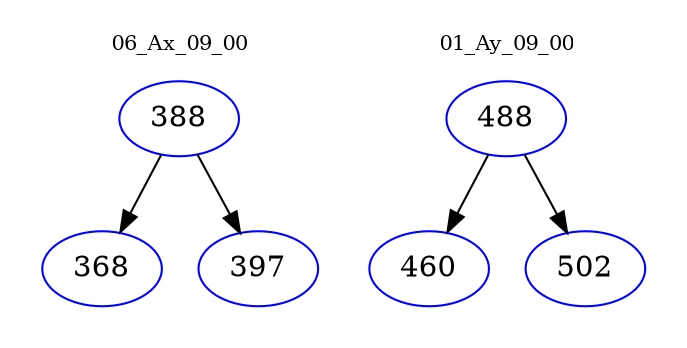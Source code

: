 digraph{
subgraph cluster_0 {
color = white
label = "06_Ax_09_00";
fontsize=10;
T0_388 [label="388", color="blue"]
T0_388 -> T0_368 [color="black"]
T0_368 [label="368", color="blue"]
T0_388 -> T0_397 [color="black"]
T0_397 [label="397", color="blue"]
}
subgraph cluster_1 {
color = white
label = "01_Ay_09_00";
fontsize=10;
T1_488 [label="488", color="blue"]
T1_488 -> T1_460 [color="black"]
T1_460 [label="460", color="blue"]
T1_488 -> T1_502 [color="black"]
T1_502 [label="502", color="blue"]
}
}

